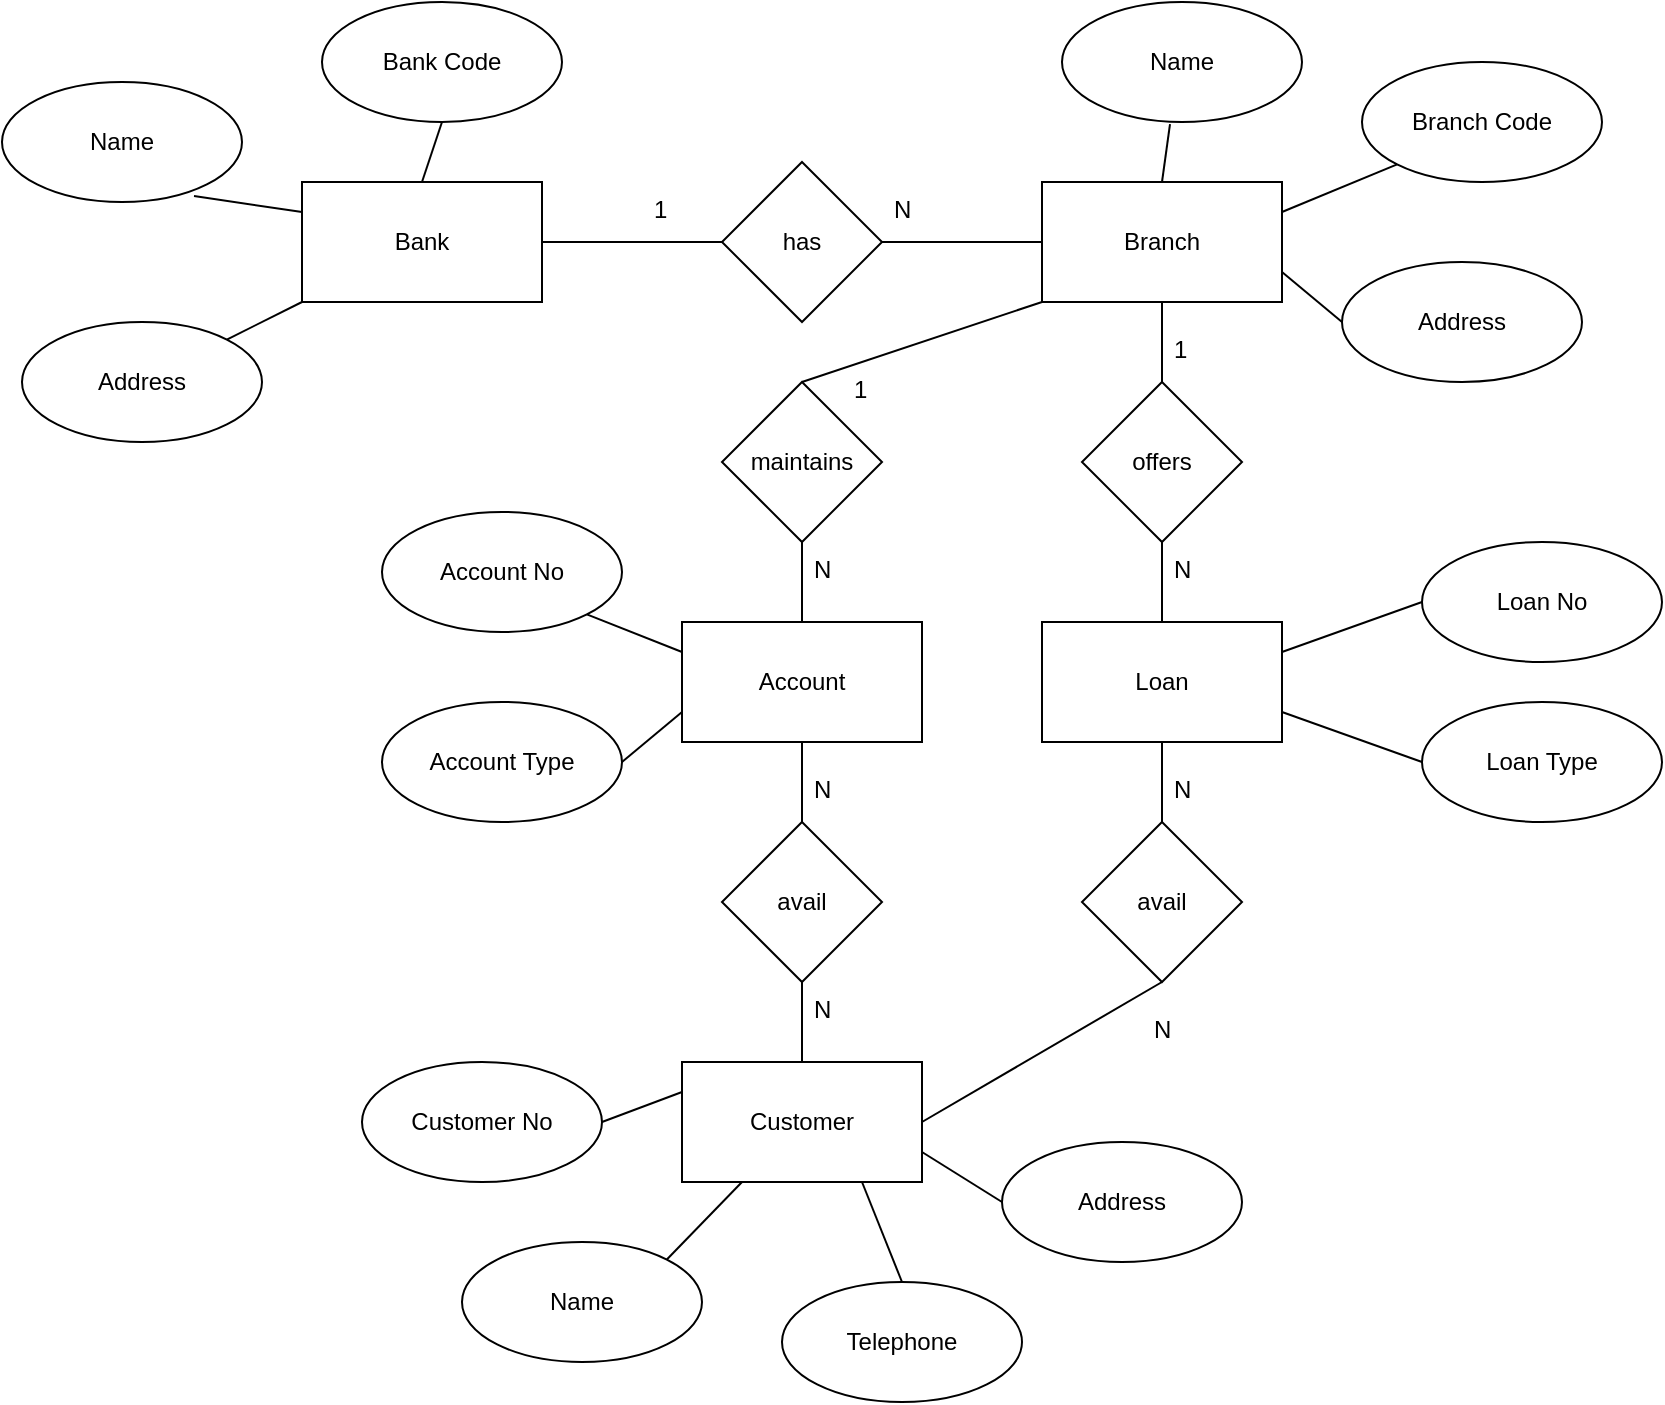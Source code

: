 <mxfile version="16.5.2" type="github">
  <diagram id="DzTHY3E17_GXbLJWhHXe" name="Page-1">
    <mxGraphModel dx="1422" dy="754" grid="1" gridSize="10" guides="1" tooltips="1" connect="1" arrows="1" fold="1" page="1" pageScale="1" pageWidth="3300" pageHeight="4681" math="0" shadow="0">
      <root>
        <mxCell id="0" />
        <mxCell id="1" parent="0" />
        <mxCell id="UImLj_C8Jq4_gZNtJS-J-1" value="Bank" style="rounded=0;whiteSpace=wrap;html=1;" vertex="1" parent="1">
          <mxGeometry x="170" y="110" width="120" height="60" as="geometry" />
        </mxCell>
        <mxCell id="UImLj_C8Jq4_gZNtJS-J-2" value="Branch" style="rounded=0;whiteSpace=wrap;html=1;" vertex="1" parent="1">
          <mxGeometry x="540" y="110" width="120" height="60" as="geometry" />
        </mxCell>
        <mxCell id="UImLj_C8Jq4_gZNtJS-J-3" value="has" style="rhombus;whiteSpace=wrap;html=1;" vertex="1" parent="1">
          <mxGeometry x="380" y="100" width="80" height="80" as="geometry" />
        </mxCell>
        <mxCell id="UImLj_C8Jq4_gZNtJS-J-4" value="" style="endArrow=none;html=1;rounded=0;exitX=1;exitY=0.5;exitDx=0;exitDy=0;entryX=0;entryY=0.5;entryDx=0;entryDy=0;" edge="1" parent="1" source="UImLj_C8Jq4_gZNtJS-J-1" target="UImLj_C8Jq4_gZNtJS-J-3">
          <mxGeometry width="50" height="50" relative="1" as="geometry">
            <mxPoint x="330" y="190" as="sourcePoint" />
            <mxPoint x="380" y="140" as="targetPoint" />
          </mxGeometry>
        </mxCell>
        <mxCell id="UImLj_C8Jq4_gZNtJS-J-7" value="" style="endArrow=none;html=1;rounded=0;entryX=0;entryY=0.5;entryDx=0;entryDy=0;exitX=1;exitY=0.5;exitDx=0;exitDy=0;" edge="1" parent="1" source="UImLj_C8Jq4_gZNtJS-J-3" target="UImLj_C8Jq4_gZNtJS-J-2">
          <mxGeometry width="50" height="50" relative="1" as="geometry">
            <mxPoint x="700" y="400" as="sourcePoint" />
            <mxPoint x="750" y="350" as="targetPoint" />
          </mxGeometry>
        </mxCell>
        <mxCell id="UImLj_C8Jq4_gZNtJS-J-9" value="offers" style="rhombus;whiteSpace=wrap;html=1;" vertex="1" parent="1">
          <mxGeometry x="560" y="210" width="80" height="80" as="geometry" />
        </mxCell>
        <mxCell id="UImLj_C8Jq4_gZNtJS-J-10" value="Loan" style="rounded=0;whiteSpace=wrap;html=1;" vertex="1" parent="1">
          <mxGeometry x="540" y="330" width="120" height="60" as="geometry" />
        </mxCell>
        <mxCell id="UImLj_C8Jq4_gZNtJS-J-11" value="" style="endArrow=none;html=1;rounded=0;entryX=0.5;entryY=1;entryDx=0;entryDy=0;exitX=0.5;exitY=0;exitDx=0;exitDy=0;" edge="1" parent="1" source="UImLj_C8Jq4_gZNtJS-J-9" target="UImLj_C8Jq4_gZNtJS-J-2">
          <mxGeometry width="50" height="50" relative="1" as="geometry">
            <mxPoint x="530" y="210" as="sourcePoint" />
            <mxPoint x="510" y="260" as="targetPoint" />
          </mxGeometry>
        </mxCell>
        <mxCell id="UImLj_C8Jq4_gZNtJS-J-12" value="" style="endArrow=none;html=1;rounded=0;entryX=0.5;entryY=1;entryDx=0;entryDy=0;exitX=0.5;exitY=0;exitDx=0;exitDy=0;" edge="1" parent="1" source="UImLj_C8Jq4_gZNtJS-J-10" target="UImLj_C8Jq4_gZNtJS-J-9">
          <mxGeometry width="50" height="50" relative="1" as="geometry">
            <mxPoint x="460" y="310" as="sourcePoint" />
            <mxPoint x="510" y="260" as="targetPoint" />
          </mxGeometry>
        </mxCell>
        <mxCell id="UImLj_C8Jq4_gZNtJS-J-13" value="maintains" style="rhombus;whiteSpace=wrap;html=1;" vertex="1" parent="1">
          <mxGeometry x="380" y="210" width="80" height="80" as="geometry" />
        </mxCell>
        <mxCell id="UImLj_C8Jq4_gZNtJS-J-14" value="Account" style="rounded=0;whiteSpace=wrap;html=1;" vertex="1" parent="1">
          <mxGeometry x="360" y="330" width="120" height="60" as="geometry" />
        </mxCell>
        <mxCell id="UImLj_C8Jq4_gZNtJS-J-15" value="" style="endArrow=none;html=1;rounded=0;entryX=0;entryY=1;entryDx=0;entryDy=0;exitX=0.5;exitY=0;exitDx=0;exitDy=0;" edge="1" parent="1" source="UImLj_C8Jq4_gZNtJS-J-13" target="UImLj_C8Jq4_gZNtJS-J-2">
          <mxGeometry width="50" height="50" relative="1" as="geometry">
            <mxPoint x="460" y="310" as="sourcePoint" />
            <mxPoint x="510" y="260" as="targetPoint" />
          </mxGeometry>
        </mxCell>
        <mxCell id="UImLj_C8Jq4_gZNtJS-J-16" value="" style="endArrow=none;html=1;rounded=0;entryX=0.5;entryY=1;entryDx=0;entryDy=0;exitX=0.5;exitY=0;exitDx=0;exitDy=0;" edge="1" parent="1" source="UImLj_C8Jq4_gZNtJS-J-14" target="UImLj_C8Jq4_gZNtJS-J-13">
          <mxGeometry width="50" height="50" relative="1" as="geometry">
            <mxPoint x="460" y="310" as="sourcePoint" />
            <mxPoint x="510" y="260" as="targetPoint" />
          </mxGeometry>
        </mxCell>
        <mxCell id="UImLj_C8Jq4_gZNtJS-J-17" value="Customer" style="rounded=0;whiteSpace=wrap;html=1;" vertex="1" parent="1">
          <mxGeometry x="360" y="550" width="120" height="60" as="geometry" />
        </mxCell>
        <mxCell id="UImLj_C8Jq4_gZNtJS-J-18" value="avail" style="rhombus;whiteSpace=wrap;html=1;" vertex="1" parent="1">
          <mxGeometry x="380" y="430" width="80" height="80" as="geometry" />
        </mxCell>
        <mxCell id="UImLj_C8Jq4_gZNtJS-J-19" value="" style="endArrow=none;html=1;rounded=0;entryX=0.5;entryY=1;entryDx=0;entryDy=0;exitX=0.5;exitY=0;exitDx=0;exitDy=0;" edge="1" parent="1" source="UImLj_C8Jq4_gZNtJS-J-18" target="UImLj_C8Jq4_gZNtJS-J-14">
          <mxGeometry width="50" height="50" relative="1" as="geometry">
            <mxPoint x="700" y="410" as="sourcePoint" />
            <mxPoint x="750" y="360" as="targetPoint" />
          </mxGeometry>
        </mxCell>
        <mxCell id="UImLj_C8Jq4_gZNtJS-J-20" value="" style="endArrow=none;html=1;rounded=0;entryX=0.5;entryY=1;entryDx=0;entryDy=0;exitX=0.5;exitY=0;exitDx=0;exitDy=0;" edge="1" parent="1" source="UImLj_C8Jq4_gZNtJS-J-17" target="UImLj_C8Jq4_gZNtJS-J-18">
          <mxGeometry width="50" height="50" relative="1" as="geometry">
            <mxPoint x="700" y="410" as="sourcePoint" />
            <mxPoint x="750" y="360" as="targetPoint" />
          </mxGeometry>
        </mxCell>
        <mxCell id="UImLj_C8Jq4_gZNtJS-J-21" value="avail" style="rhombus;whiteSpace=wrap;html=1;" vertex="1" parent="1">
          <mxGeometry x="560" y="430" width="80" height="80" as="geometry" />
        </mxCell>
        <mxCell id="UImLj_C8Jq4_gZNtJS-J-22" value="" style="endArrow=none;html=1;rounded=0;entryX=0.5;entryY=1;entryDx=0;entryDy=0;exitX=0.5;exitY=0;exitDx=0;exitDy=0;" edge="1" parent="1" source="UImLj_C8Jq4_gZNtJS-J-21" target="UImLj_C8Jq4_gZNtJS-J-10">
          <mxGeometry width="50" height="50" relative="1" as="geometry">
            <mxPoint x="700" y="410" as="sourcePoint" />
            <mxPoint x="750" y="360" as="targetPoint" />
          </mxGeometry>
        </mxCell>
        <mxCell id="UImLj_C8Jq4_gZNtJS-J-23" value="" style="endArrow=none;html=1;rounded=0;entryX=0.5;entryY=1;entryDx=0;entryDy=0;exitX=1;exitY=0.5;exitDx=0;exitDy=0;" edge="1" parent="1" source="UImLj_C8Jq4_gZNtJS-J-17" target="UImLj_C8Jq4_gZNtJS-J-21">
          <mxGeometry width="50" height="50" relative="1" as="geometry">
            <mxPoint x="700" y="410" as="sourcePoint" />
            <mxPoint x="750" y="360" as="targetPoint" />
          </mxGeometry>
        </mxCell>
        <mxCell id="UImLj_C8Jq4_gZNtJS-J-24" value="1" style="text;strokeColor=none;fillColor=none;spacingLeft=4;spacingRight=4;overflow=hidden;rotatable=0;points=[[0,0.5],[1,0.5]];portConstraint=eastwest;fontSize=12;" vertex="1" parent="1">
          <mxGeometry x="340" y="110" width="40" height="30" as="geometry" />
        </mxCell>
        <mxCell id="UImLj_C8Jq4_gZNtJS-J-25" value="N" style="text;strokeColor=none;fillColor=none;spacingLeft=4;spacingRight=4;overflow=hidden;rotatable=0;points=[[0,0.5],[1,0.5]];portConstraint=eastwest;fontSize=12;" vertex="1" parent="1">
          <mxGeometry x="460" y="110" width="40" height="30" as="geometry" />
        </mxCell>
        <mxCell id="UImLj_C8Jq4_gZNtJS-J-26" value="1" style="text;strokeColor=none;fillColor=none;spacingLeft=4;spacingRight=4;overflow=hidden;rotatable=0;points=[[0,0.5],[1,0.5]];portConstraint=eastwest;fontSize=12;" vertex="1" parent="1">
          <mxGeometry x="600" y="180" width="40" height="30" as="geometry" />
        </mxCell>
        <mxCell id="UImLj_C8Jq4_gZNtJS-J-27" value="N" style="text;strokeColor=none;fillColor=none;spacingLeft=4;spacingRight=4;overflow=hidden;rotatable=0;points=[[0,0.5],[1,0.5]];portConstraint=eastwest;fontSize=12;" vertex="1" parent="1">
          <mxGeometry x="600" y="290" width="40" height="30" as="geometry" />
        </mxCell>
        <mxCell id="UImLj_C8Jq4_gZNtJS-J-28" value="N" style="text;strokeColor=none;fillColor=none;spacingLeft=4;spacingRight=4;overflow=hidden;rotatable=0;points=[[0,0.5],[1,0.5]];portConstraint=eastwest;fontSize=12;" vertex="1" parent="1">
          <mxGeometry x="420" y="290" width="40" height="30" as="geometry" />
        </mxCell>
        <mxCell id="UImLj_C8Jq4_gZNtJS-J-29" value="1" style="text;strokeColor=none;fillColor=none;spacingLeft=4;spacingRight=4;overflow=hidden;rotatable=0;points=[[0,0.5],[1,0.5]];portConstraint=eastwest;fontSize=12;" vertex="1" parent="1">
          <mxGeometry x="440" y="200" width="40" height="30" as="geometry" />
        </mxCell>
        <mxCell id="UImLj_C8Jq4_gZNtJS-J-30" value="N" style="text;strokeColor=none;fillColor=none;spacingLeft=4;spacingRight=4;overflow=hidden;rotatable=0;points=[[0,0.5],[1,0.5]];portConstraint=eastwest;fontSize=12;" vertex="1" parent="1">
          <mxGeometry x="420" y="400" width="40" height="30" as="geometry" />
        </mxCell>
        <mxCell id="UImLj_C8Jq4_gZNtJS-J-31" value="N" style="text;strokeColor=none;fillColor=none;spacingLeft=4;spacingRight=4;overflow=hidden;rotatable=0;points=[[0,0.5],[1,0.5]];portConstraint=eastwest;fontSize=12;" vertex="1" parent="1">
          <mxGeometry x="600" y="400" width="40" height="30" as="geometry" />
        </mxCell>
        <mxCell id="UImLj_C8Jq4_gZNtJS-J-32" value="N" style="text;strokeColor=none;fillColor=none;spacingLeft=4;spacingRight=4;overflow=hidden;rotatable=0;points=[[0,0.5],[1,0.5]];portConstraint=eastwest;fontSize=12;" vertex="1" parent="1">
          <mxGeometry x="420" y="510" width="40" height="30" as="geometry" />
        </mxCell>
        <mxCell id="UImLj_C8Jq4_gZNtJS-J-33" value="N" style="text;strokeColor=none;fillColor=none;spacingLeft=4;spacingRight=4;overflow=hidden;rotatable=0;points=[[0,0.5],[1,0.5]];portConstraint=eastwest;fontSize=12;" vertex="1" parent="1">
          <mxGeometry x="590" y="520" width="40" height="30" as="geometry" />
        </mxCell>
        <mxCell id="UImLj_C8Jq4_gZNtJS-J-34" value="Loan No" style="ellipse;whiteSpace=wrap;html=1;" vertex="1" parent="1">
          <mxGeometry x="730" y="290" width="120" height="60" as="geometry" />
        </mxCell>
        <mxCell id="UImLj_C8Jq4_gZNtJS-J-35" value="Loan Type" style="ellipse;whiteSpace=wrap;html=1;" vertex="1" parent="1">
          <mxGeometry x="730" y="370" width="120" height="60" as="geometry" />
        </mxCell>
        <mxCell id="UImLj_C8Jq4_gZNtJS-J-36" value="Branch Code" style="ellipse;whiteSpace=wrap;html=1;" vertex="1" parent="1">
          <mxGeometry x="700" y="50" width="120" height="60" as="geometry" />
        </mxCell>
        <mxCell id="UImLj_C8Jq4_gZNtJS-J-37" value="Name" style="ellipse;whiteSpace=wrap;html=1;" vertex="1" parent="1">
          <mxGeometry x="20" y="60" width="120" height="60" as="geometry" />
        </mxCell>
        <mxCell id="UImLj_C8Jq4_gZNtJS-J-39" value="Bank Code" style="ellipse;whiteSpace=wrap;html=1;" vertex="1" parent="1">
          <mxGeometry x="180" y="20" width="120" height="60" as="geometry" />
        </mxCell>
        <mxCell id="UImLj_C8Jq4_gZNtJS-J-42" value="Account No" style="ellipse;whiteSpace=wrap;html=1;" vertex="1" parent="1">
          <mxGeometry x="210" y="275" width="120" height="60" as="geometry" />
        </mxCell>
        <mxCell id="UImLj_C8Jq4_gZNtJS-J-43" value="Account Type" style="ellipse;whiteSpace=wrap;html=1;" vertex="1" parent="1">
          <mxGeometry x="210" y="370" width="120" height="60" as="geometry" />
        </mxCell>
        <mxCell id="UImLj_C8Jq4_gZNtJS-J-44" value="Customer No" style="ellipse;whiteSpace=wrap;html=1;" vertex="1" parent="1">
          <mxGeometry x="200" y="550" width="120" height="60" as="geometry" />
        </mxCell>
        <mxCell id="UImLj_C8Jq4_gZNtJS-J-45" value="Address" style="ellipse;whiteSpace=wrap;html=1;" vertex="1" parent="1">
          <mxGeometry x="520" y="590" width="120" height="60" as="geometry" />
        </mxCell>
        <mxCell id="UImLj_C8Jq4_gZNtJS-J-46" value="Name" style="ellipse;whiteSpace=wrap;html=1;" vertex="1" parent="1">
          <mxGeometry x="250" y="640" width="120" height="60" as="geometry" />
        </mxCell>
        <mxCell id="UImLj_C8Jq4_gZNtJS-J-47" value="Telephone" style="ellipse;whiteSpace=wrap;html=1;" vertex="1" parent="1">
          <mxGeometry x="410" y="660" width="120" height="60" as="geometry" />
        </mxCell>
        <mxCell id="UImLj_C8Jq4_gZNtJS-J-48" value="Address" style="ellipse;whiteSpace=wrap;html=1;" vertex="1" parent="1">
          <mxGeometry x="30" y="180" width="120" height="60" as="geometry" />
        </mxCell>
        <mxCell id="UImLj_C8Jq4_gZNtJS-J-49" value="Name" style="ellipse;whiteSpace=wrap;html=1;" vertex="1" parent="1">
          <mxGeometry x="550" y="20" width="120" height="60" as="geometry" />
        </mxCell>
        <mxCell id="UImLj_C8Jq4_gZNtJS-J-50" value="Address" style="ellipse;whiteSpace=wrap;html=1;" vertex="1" parent="1">
          <mxGeometry x="690" y="150" width="120" height="60" as="geometry" />
        </mxCell>
        <mxCell id="UImLj_C8Jq4_gZNtJS-J-51" value="" style="endArrow=none;html=1;rounded=0;entryX=0.8;entryY=0.95;entryDx=0;entryDy=0;entryPerimeter=0;exitX=0;exitY=0.25;exitDx=0;exitDy=0;" edge="1" parent="1" source="UImLj_C8Jq4_gZNtJS-J-1" target="UImLj_C8Jq4_gZNtJS-J-37">
          <mxGeometry width="50" height="50" relative="1" as="geometry">
            <mxPoint x="700" y="410" as="sourcePoint" />
            <mxPoint x="750" y="360" as="targetPoint" />
          </mxGeometry>
        </mxCell>
        <mxCell id="UImLj_C8Jq4_gZNtJS-J-52" value="" style="endArrow=none;html=1;rounded=0;entryX=1;entryY=0;entryDx=0;entryDy=0;exitX=0;exitY=1;exitDx=0;exitDy=0;" edge="1" parent="1" source="UImLj_C8Jq4_gZNtJS-J-1" target="UImLj_C8Jq4_gZNtJS-J-48">
          <mxGeometry width="50" height="50" relative="1" as="geometry">
            <mxPoint x="700" y="410" as="sourcePoint" />
            <mxPoint x="750" y="360" as="targetPoint" />
          </mxGeometry>
        </mxCell>
        <mxCell id="UImLj_C8Jq4_gZNtJS-J-53" value="" style="endArrow=none;html=1;rounded=0;entryX=0.5;entryY=1;entryDx=0;entryDy=0;exitX=0.5;exitY=0;exitDx=0;exitDy=0;" edge="1" parent="1" source="UImLj_C8Jq4_gZNtJS-J-1" target="UImLj_C8Jq4_gZNtJS-J-39">
          <mxGeometry width="50" height="50" relative="1" as="geometry">
            <mxPoint x="700" y="410" as="sourcePoint" />
            <mxPoint x="750" y="360" as="targetPoint" />
          </mxGeometry>
        </mxCell>
        <mxCell id="UImLj_C8Jq4_gZNtJS-J-54" value="" style="endArrow=none;html=1;rounded=0;entryX=0.45;entryY=1.017;entryDx=0;entryDy=0;entryPerimeter=0;exitX=0.5;exitY=0;exitDx=0;exitDy=0;" edge="1" parent="1" source="UImLj_C8Jq4_gZNtJS-J-2" target="UImLj_C8Jq4_gZNtJS-J-49">
          <mxGeometry width="50" height="50" relative="1" as="geometry">
            <mxPoint x="700" y="410" as="sourcePoint" />
            <mxPoint x="750" y="360" as="targetPoint" />
          </mxGeometry>
        </mxCell>
        <mxCell id="UImLj_C8Jq4_gZNtJS-J-55" value="" style="endArrow=none;html=1;rounded=0;entryX=0;entryY=1;entryDx=0;entryDy=0;exitX=1;exitY=0.25;exitDx=0;exitDy=0;" edge="1" parent="1" source="UImLj_C8Jq4_gZNtJS-J-2" target="UImLj_C8Jq4_gZNtJS-J-36">
          <mxGeometry width="50" height="50" relative="1" as="geometry">
            <mxPoint x="700" y="410" as="sourcePoint" />
            <mxPoint x="750" y="360" as="targetPoint" />
          </mxGeometry>
        </mxCell>
        <mxCell id="UImLj_C8Jq4_gZNtJS-J-56" value="" style="endArrow=none;html=1;rounded=0;entryX=0;entryY=0.5;entryDx=0;entryDy=0;exitX=1;exitY=0.75;exitDx=0;exitDy=0;" edge="1" parent="1" source="UImLj_C8Jq4_gZNtJS-J-2" target="UImLj_C8Jq4_gZNtJS-J-50">
          <mxGeometry width="50" height="50" relative="1" as="geometry">
            <mxPoint x="700" y="410" as="sourcePoint" />
            <mxPoint x="750" y="360" as="targetPoint" />
          </mxGeometry>
        </mxCell>
        <mxCell id="UImLj_C8Jq4_gZNtJS-J-57" value="" style="endArrow=none;html=1;rounded=0;entryX=0;entryY=0.5;entryDx=0;entryDy=0;exitX=1;exitY=0.25;exitDx=0;exitDy=0;" edge="1" parent="1" source="UImLj_C8Jq4_gZNtJS-J-10" target="UImLj_C8Jq4_gZNtJS-J-34">
          <mxGeometry width="50" height="50" relative="1" as="geometry">
            <mxPoint x="700" y="410" as="sourcePoint" />
            <mxPoint x="750" y="360" as="targetPoint" />
          </mxGeometry>
        </mxCell>
        <mxCell id="UImLj_C8Jq4_gZNtJS-J-58" value="" style="endArrow=none;html=1;rounded=0;entryX=1;entryY=0.75;entryDx=0;entryDy=0;exitX=0;exitY=0.5;exitDx=0;exitDy=0;" edge="1" parent="1" source="UImLj_C8Jq4_gZNtJS-J-35" target="UImLj_C8Jq4_gZNtJS-J-10">
          <mxGeometry width="50" height="50" relative="1" as="geometry">
            <mxPoint x="700" y="410" as="sourcePoint" />
            <mxPoint x="750" y="360" as="targetPoint" />
          </mxGeometry>
        </mxCell>
        <mxCell id="UImLj_C8Jq4_gZNtJS-J-59" value="" style="endArrow=none;html=1;rounded=0;entryX=1;entryY=1;entryDx=0;entryDy=0;exitX=0;exitY=0.25;exitDx=0;exitDy=0;" edge="1" parent="1" source="UImLj_C8Jq4_gZNtJS-J-14" target="UImLj_C8Jq4_gZNtJS-J-42">
          <mxGeometry width="50" height="50" relative="1" as="geometry">
            <mxPoint x="700" y="410" as="sourcePoint" />
            <mxPoint x="750" y="360" as="targetPoint" />
          </mxGeometry>
        </mxCell>
        <mxCell id="UImLj_C8Jq4_gZNtJS-J-60" value="" style="endArrow=none;html=1;rounded=0;entryX=1;entryY=0.5;entryDx=0;entryDy=0;exitX=0;exitY=0.75;exitDx=0;exitDy=0;" edge="1" parent="1" source="UImLj_C8Jq4_gZNtJS-J-14" target="UImLj_C8Jq4_gZNtJS-J-43">
          <mxGeometry width="50" height="50" relative="1" as="geometry">
            <mxPoint x="700" y="410" as="sourcePoint" />
            <mxPoint x="750" y="360" as="targetPoint" />
          </mxGeometry>
        </mxCell>
        <mxCell id="UImLj_C8Jq4_gZNtJS-J-61" value="" style="endArrow=none;html=1;rounded=0;entryX=1;entryY=0.5;entryDx=0;entryDy=0;exitX=0;exitY=0.25;exitDx=0;exitDy=0;" edge="1" parent="1" source="UImLj_C8Jq4_gZNtJS-J-17" target="UImLj_C8Jq4_gZNtJS-J-44">
          <mxGeometry width="50" height="50" relative="1" as="geometry">
            <mxPoint x="700" y="410" as="sourcePoint" />
            <mxPoint x="750" y="360" as="targetPoint" />
          </mxGeometry>
        </mxCell>
        <mxCell id="UImLj_C8Jq4_gZNtJS-J-63" value="" style="endArrow=none;html=1;rounded=0;entryX=1;entryY=0;entryDx=0;entryDy=0;exitX=0.25;exitY=1;exitDx=0;exitDy=0;" edge="1" parent="1" source="UImLj_C8Jq4_gZNtJS-J-17" target="UImLj_C8Jq4_gZNtJS-J-46">
          <mxGeometry width="50" height="50" relative="1" as="geometry">
            <mxPoint x="700" y="410" as="sourcePoint" />
            <mxPoint x="750" y="360" as="targetPoint" />
          </mxGeometry>
        </mxCell>
        <mxCell id="UImLj_C8Jq4_gZNtJS-J-64" value="" style="endArrow=none;html=1;rounded=0;exitX=0.5;exitY=0;exitDx=0;exitDy=0;entryX=0.75;entryY=1;entryDx=0;entryDy=0;" edge="1" parent="1" source="UImLj_C8Jq4_gZNtJS-J-47" target="UImLj_C8Jq4_gZNtJS-J-17">
          <mxGeometry width="50" height="50" relative="1" as="geometry">
            <mxPoint x="700" y="410" as="sourcePoint" />
            <mxPoint x="750" y="360" as="targetPoint" />
          </mxGeometry>
        </mxCell>
        <mxCell id="UImLj_C8Jq4_gZNtJS-J-65" value="" style="endArrow=none;html=1;rounded=0;entryX=0;entryY=0.5;entryDx=0;entryDy=0;exitX=1;exitY=0.75;exitDx=0;exitDy=0;" edge="1" parent="1" source="UImLj_C8Jq4_gZNtJS-J-17" target="UImLj_C8Jq4_gZNtJS-J-45">
          <mxGeometry width="50" height="50" relative="1" as="geometry">
            <mxPoint x="700" y="410" as="sourcePoint" />
            <mxPoint x="750" y="360" as="targetPoint" />
          </mxGeometry>
        </mxCell>
      </root>
    </mxGraphModel>
  </diagram>
</mxfile>
